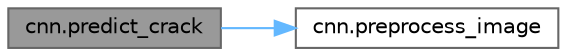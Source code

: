 digraph "cnn.predict_crack"
{
 // LATEX_PDF_SIZE
  bgcolor="transparent";
  edge [fontname=Helvetica,fontsize=10,labelfontname=Helvetica,labelfontsize=10];
  node [fontname=Helvetica,fontsize=10,shape=box,height=0.2,width=0.4];
  rankdir="LR";
  Node1 [id="Node000001",label="cnn.predict_crack",height=0.2,width=0.4,color="gray40", fillcolor="grey60", style="filled", fontcolor="black",tooltip=" "];
  Node1 -> Node2 [id="edge1_Node000001_Node000002",color="steelblue1",style="solid",tooltip=" "];
  Node2 [id="Node000002",label="cnn.preprocess_image",height=0.2,width=0.4,color="grey40", fillcolor="white", style="filled",URL="$namespacecnn.html#a4c8f4c64cf9d80c700cc6da74d59bb19",tooltip=" "];
}
